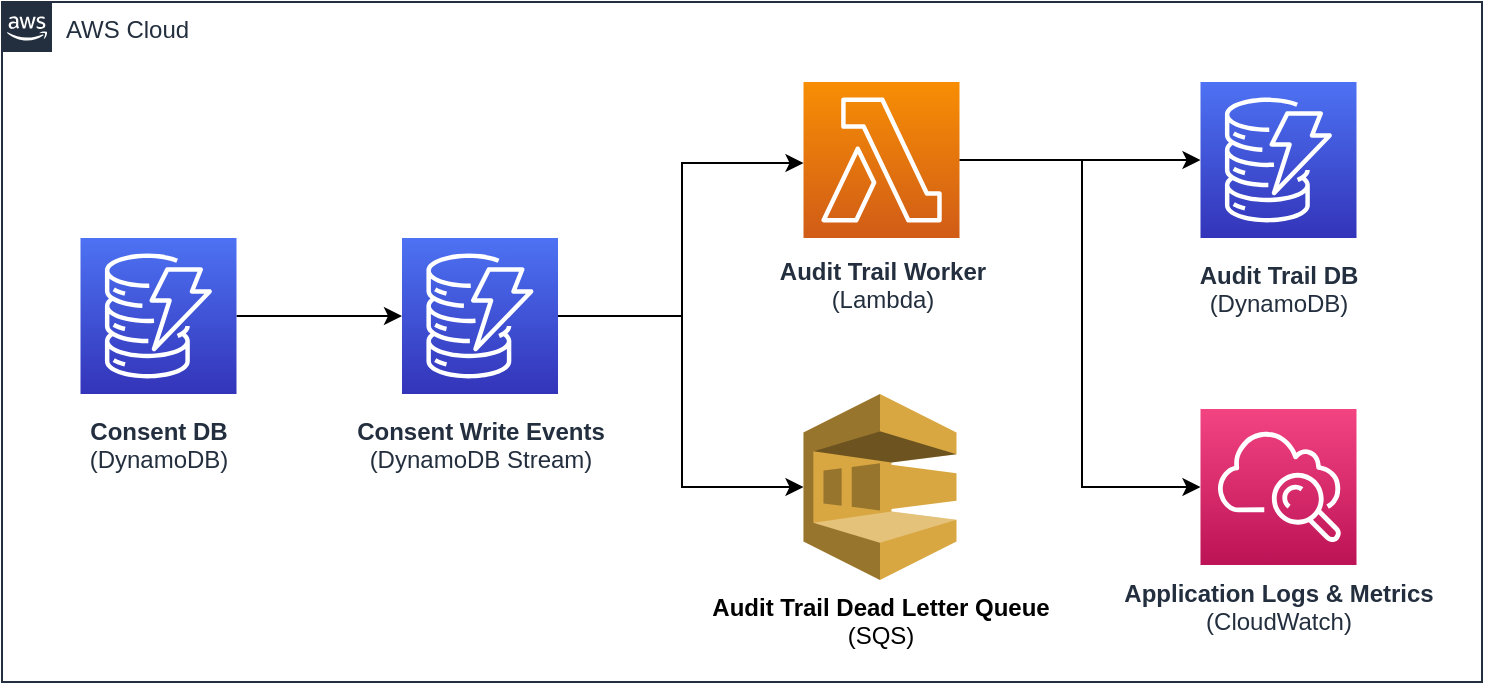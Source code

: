<mxfile version="24.6.4" type="device" pages="5">
  <diagram id="Ht1M8jgEwFfnCIfOTk4-" name="DynamoDB Stream Option">
    <mxGraphModel dx="1050" dy="511" grid="1" gridSize="10" guides="1" tooltips="1" connect="1" arrows="1" fold="1" page="1" pageScale="1" pageWidth="1169" pageHeight="827" math="0" shadow="0">
      <root>
        <mxCell id="0" />
        <mxCell id="1" parent="0" />
        <mxCell id="GD8RWetTdTd3yLx-q4zy-2" value="AWS Cloud" style="points=[[0,0],[0.25,0],[0.5,0],[0.75,0],[1,0],[1,0.25],[1,0.5],[1,0.75],[1,1],[0.75,1],[0.5,1],[0.25,1],[0,1],[0,0.75],[0,0.5],[0,0.25]];outlineConnect=0;gradientColor=none;html=1;whiteSpace=wrap;fontSize=12;fontStyle=0;container=1;pointerEvents=0;collapsible=0;recursiveResize=0;shape=mxgraph.aws4.group;grIcon=mxgraph.aws4.group_aws_cloud_alt;strokeColor=#232F3E;fillColor=none;verticalAlign=top;align=left;spacingLeft=30;fontColor=#232F3E;dashed=0;" parent="1" vertex="1">
          <mxGeometry x="40" y="40" width="740" height="340" as="geometry" />
        </mxCell>
        <mxCell id="EjMKMVdWJRHREz_ccZ0R-16" style="edgeStyle=orthogonalEdgeStyle;rounded=0;orthogonalLoop=1;jettySize=auto;html=1;" edge="1" parent="GD8RWetTdTd3yLx-q4zy-2" source="UEzPUAAOIrF-is8g5C7q-113" target="UEzPUAAOIrF-is8g5C7q-121">
          <mxGeometry relative="1" as="geometry">
            <Array as="points">
              <mxPoint x="540" y="79.5" />
              <mxPoint x="540" y="242.5" />
            </Array>
          </mxGeometry>
        </mxCell>
        <mxCell id="EjMKMVdWJRHREz_ccZ0R-17" style="edgeStyle=orthogonalEdgeStyle;rounded=0;orthogonalLoop=1;jettySize=auto;html=1;" edge="1" parent="GD8RWetTdTd3yLx-q4zy-2" source="UEzPUAAOIrF-is8g5C7q-113" target="EjMKMVdWJRHREz_ccZ0R-4">
          <mxGeometry relative="1" as="geometry" />
        </mxCell>
        <mxCell id="UEzPUAAOIrF-is8g5C7q-113" value="&lt;b&gt;Audit Trail &lt;/b&gt;&lt;b&gt;Worker&lt;/b&gt;&lt;br&gt;&lt;div&gt;(Lambda)&lt;/div&gt;" style="outlineConnect=0;fontColor=#232F3E;gradientColor=#F78E04;gradientDirection=north;fillColor=#D05C17;strokeColor=#ffffff;dashed=0;verticalLabelPosition=bottom;verticalAlign=top;align=center;html=1;fontSize=12;fontStyle=0;aspect=fixed;shape=mxgraph.aws4.resourceIcon;resIcon=mxgraph.aws4.lambda;labelBackgroundColor=#ffffff;spacingTop=3;" parent="GD8RWetTdTd3yLx-q4zy-2" vertex="1">
          <mxGeometry x="400.75" y="40" width="78" height="78" as="geometry" />
        </mxCell>
        <mxCell id="EjMKMVdWJRHREz_ccZ0R-2" style="edgeStyle=orthogonalEdgeStyle;rounded=0;orthogonalLoop=1;jettySize=auto;html=1;" edge="1" parent="GD8RWetTdTd3yLx-q4zy-2" source="UEzPUAAOIrF-is8g5C7q-119" target="EjMKMVdWJRHREz_ccZ0R-1">
          <mxGeometry relative="1" as="geometry" />
        </mxCell>
        <mxCell id="UEzPUAAOIrF-is8g5C7q-119" value="&lt;div&gt;&lt;b&gt;Consent DB&lt;/b&gt;&lt;br&gt;&lt;/div&gt;&lt;div&gt;(DynamoDB)&lt;/div&gt;" style="outlineConnect=0;fontColor=#232F3E;gradientColor=#4D72F3;gradientDirection=north;fillColor=#3334B9;strokeColor=#ffffff;dashed=0;verticalLabelPosition=bottom;verticalAlign=top;align=center;html=1;fontSize=12;fontStyle=0;aspect=fixed;shape=mxgraph.aws4.resourceIcon;resIcon=mxgraph.aws4.dynamodb;labelBackgroundColor=#ffffff;spacingTop=5;" parent="GD8RWetTdTd3yLx-q4zy-2" vertex="1">
          <mxGeometry x="39.25" y="118" width="78" height="78" as="geometry" />
        </mxCell>
        <mxCell id="UEzPUAAOIrF-is8g5C7q-121" value="&lt;div&gt;&lt;b&gt;Application Logs &amp;amp; Metrics&lt;/b&gt;&lt;br&gt;&lt;/div&gt;&lt;div&gt;(CloudWatch)&lt;/div&gt;" style="outlineConnect=0;fontColor=#232F3E;gradientColor=#F34482;gradientDirection=north;fillColor=#BC1356;strokeColor=#ffffff;dashed=0;verticalLabelPosition=bottom;verticalAlign=top;align=center;html=1;fontSize=12;fontStyle=0;aspect=fixed;shape=mxgraph.aws4.resourceIcon;resIcon=mxgraph.aws4.cloudwatch;labelBackgroundColor=#ffffff;" parent="GD8RWetTdTd3yLx-q4zy-2" vertex="1">
          <mxGeometry x="599.25" y="203.5" width="78" height="78" as="geometry" />
        </mxCell>
        <mxCell id="EjMKMVdWJRHREz_ccZ0R-13" style="edgeStyle=orthogonalEdgeStyle;rounded=0;orthogonalLoop=1;jettySize=auto;html=1;" edge="1" parent="GD8RWetTdTd3yLx-q4zy-2" source="EjMKMVdWJRHREz_ccZ0R-1" target="UEzPUAAOIrF-is8g5C7q-113">
          <mxGeometry relative="1" as="geometry">
            <Array as="points">
              <mxPoint x="340" y="157.5" />
              <mxPoint x="340" y="80.5" />
            </Array>
          </mxGeometry>
        </mxCell>
        <mxCell id="EjMKMVdWJRHREz_ccZ0R-14" style="edgeStyle=orthogonalEdgeStyle;rounded=0;orthogonalLoop=1;jettySize=auto;html=1;" edge="1" parent="GD8RWetTdTd3yLx-q4zy-2" source="EjMKMVdWJRHREz_ccZ0R-1" target="EjMKMVdWJRHREz_ccZ0R-6">
          <mxGeometry relative="1" as="geometry">
            <Array as="points">
              <mxPoint x="340" y="157.5" />
              <mxPoint x="340" y="242.5" />
            </Array>
          </mxGeometry>
        </mxCell>
        <mxCell id="EjMKMVdWJRHREz_ccZ0R-1" value="&lt;div&gt;&lt;b&gt;Consent Write Events&lt;/b&gt;&lt;br&gt;&lt;/div&gt;&lt;div&gt;(DynamoDB Stream)&lt;/div&gt;" style="outlineConnect=0;fontColor=#232F3E;gradientColor=#4D72F3;gradientDirection=north;fillColor=#3334B9;strokeColor=#ffffff;dashed=0;verticalLabelPosition=bottom;verticalAlign=top;align=center;html=1;fontSize=12;fontStyle=0;aspect=fixed;shape=mxgraph.aws4.resourceIcon;resIcon=mxgraph.aws4.dynamodb;labelBackgroundColor=#ffffff;spacingTop=5;" vertex="1" parent="GD8RWetTdTd3yLx-q4zy-2">
          <mxGeometry x="200.0" y="118" width="78" height="78" as="geometry" />
        </mxCell>
        <mxCell id="EjMKMVdWJRHREz_ccZ0R-4" value="&lt;b&gt;Audit Trail DB&lt;/b&gt;&lt;br&gt;&lt;div&gt;(DynamoDB)&lt;/div&gt;" style="outlineConnect=0;fontColor=#232F3E;gradientColor=#4D72F3;gradientDirection=north;fillColor=#3334B9;strokeColor=#ffffff;dashed=0;verticalLabelPosition=bottom;verticalAlign=top;align=center;html=1;fontSize=12;fontStyle=0;aspect=fixed;shape=mxgraph.aws4.resourceIcon;resIcon=mxgraph.aws4.dynamodb;labelBackgroundColor=#ffffff;spacingTop=5;" vertex="1" parent="GD8RWetTdTd3yLx-q4zy-2">
          <mxGeometry x="599.25" y="40" width="78" height="78" as="geometry" />
        </mxCell>
        <mxCell id="EjMKMVdWJRHREz_ccZ0R-6" value="&lt;div&gt;&lt;b&gt;Audit Trail Dead Letter Queue&lt;br&gt;&lt;/b&gt;&lt;/div&gt;&lt;div&gt;(SQS)&lt;b&gt;&lt;br&gt;&lt;/b&gt;&lt;/div&gt;" style="outlineConnect=0;dashed=0;verticalLabelPosition=bottom;verticalAlign=top;align=center;html=1;shape=mxgraph.aws3.sqs;fillColor=#D9A741;gradientColor=none;" vertex="1" parent="GD8RWetTdTd3yLx-q4zy-2">
          <mxGeometry x="400.75" y="196" width="76.5" height="93" as="geometry" />
        </mxCell>
      </root>
    </mxGraphModel>
  </diagram>
  <diagram id="uODOuoJlDrn1Rt0_Uopw" name="Kinesis Data Stream Option">
    <mxGraphModel dx="1050" dy="511" grid="1" gridSize="10" guides="1" tooltips="1" connect="1" arrows="1" fold="1" page="1" pageScale="1" pageWidth="850" pageHeight="1100" math="0" shadow="0">
      <root>
        <mxCell id="0" />
        <mxCell id="1" parent="0" />
        <mxCell id="iQAo6v7Sjeovjz6BiHLI-1" value="AWS Cloud" style="points=[[0,0],[0.25,0],[0.5,0],[0.75,0],[1,0],[1,0.25],[1,0.5],[1,0.75],[1,1],[0.75,1],[0.5,1],[0.25,1],[0,1],[0,0.75],[0,0.5],[0,0.25]];outlineConnect=0;gradientColor=none;html=1;whiteSpace=wrap;fontSize=12;fontStyle=0;container=1;pointerEvents=0;collapsible=0;recursiveResize=0;shape=mxgraph.aws4.group;grIcon=mxgraph.aws4.group_aws_cloud_alt;strokeColor=#232F3E;fillColor=none;verticalAlign=top;align=left;spacingLeft=30;fontColor=#232F3E;dashed=0;" vertex="1" parent="1">
          <mxGeometry x="40" y="40" width="740" height="340" as="geometry" />
        </mxCell>
        <mxCell id="iQAo6v7Sjeovjz6BiHLI-2" style="edgeStyle=orthogonalEdgeStyle;rounded=0;orthogonalLoop=1;jettySize=auto;html=1;" edge="1" parent="iQAo6v7Sjeovjz6BiHLI-1" source="iQAo6v7Sjeovjz6BiHLI-4" target="iQAo6v7Sjeovjz6BiHLI-7">
          <mxGeometry relative="1" as="geometry">
            <Array as="points">
              <mxPoint x="540" y="79.5" />
              <mxPoint x="540" y="242.5" />
            </Array>
          </mxGeometry>
        </mxCell>
        <mxCell id="iQAo6v7Sjeovjz6BiHLI-3" style="edgeStyle=orthogonalEdgeStyle;rounded=0;orthogonalLoop=1;jettySize=auto;html=1;" edge="1" parent="iQAo6v7Sjeovjz6BiHLI-1" source="iQAo6v7Sjeovjz6BiHLI-4" target="iQAo6v7Sjeovjz6BiHLI-11">
          <mxGeometry relative="1" as="geometry" />
        </mxCell>
        <mxCell id="iQAo6v7Sjeovjz6BiHLI-4" value="&lt;b&gt;Audit Trail &lt;/b&gt;&lt;b&gt;Worker&lt;/b&gt;&lt;br&gt;&lt;div&gt;(Lambda)&lt;/div&gt;" style="outlineConnect=0;fontColor=#232F3E;gradientColor=#F78E04;gradientDirection=north;fillColor=#D05C17;strokeColor=#ffffff;dashed=0;verticalLabelPosition=bottom;verticalAlign=top;align=center;html=1;fontSize=12;fontStyle=0;aspect=fixed;shape=mxgraph.aws4.resourceIcon;resIcon=mxgraph.aws4.lambda;labelBackgroundColor=#ffffff;spacingTop=3;" vertex="1" parent="iQAo6v7Sjeovjz6BiHLI-1">
          <mxGeometry x="400.75" y="40" width="78" height="78" as="geometry" />
        </mxCell>
        <mxCell id="iQAo6v7Sjeovjz6BiHLI-5" style="edgeStyle=orthogonalEdgeStyle;rounded=0;orthogonalLoop=1;jettySize=auto;html=1;" edge="1" parent="iQAo6v7Sjeovjz6BiHLI-1" source="iQAo6v7Sjeovjz6BiHLI-6">
          <mxGeometry relative="1" as="geometry">
            <mxPoint x="200.0" y="157" as="targetPoint" />
          </mxGeometry>
        </mxCell>
        <mxCell id="iQAo6v7Sjeovjz6BiHLI-6" value="&lt;div&gt;&lt;b&gt;Consent DB&lt;/b&gt;&lt;br&gt;&lt;/div&gt;&lt;div&gt;(DynamoDB)&lt;/div&gt;" style="outlineConnect=0;fontColor=#232F3E;gradientColor=#4D72F3;gradientDirection=north;fillColor=#3334B9;strokeColor=#ffffff;dashed=0;verticalLabelPosition=bottom;verticalAlign=top;align=center;html=1;fontSize=12;fontStyle=0;aspect=fixed;shape=mxgraph.aws4.resourceIcon;resIcon=mxgraph.aws4.dynamodb;labelBackgroundColor=#ffffff;spacingTop=5;" vertex="1" parent="iQAo6v7Sjeovjz6BiHLI-1">
          <mxGeometry x="39.25" y="118" width="78" height="78" as="geometry" />
        </mxCell>
        <mxCell id="iQAo6v7Sjeovjz6BiHLI-7" value="&lt;div&gt;&lt;b&gt;Application Logs &amp;amp; Metrics&lt;/b&gt;&lt;br&gt;&lt;/div&gt;&lt;div&gt;(CloudWatch)&lt;/div&gt;" style="outlineConnect=0;fontColor=#232F3E;gradientColor=#F34482;gradientDirection=north;fillColor=#BC1356;strokeColor=#ffffff;dashed=0;verticalLabelPosition=bottom;verticalAlign=top;align=center;html=1;fontSize=12;fontStyle=0;aspect=fixed;shape=mxgraph.aws4.resourceIcon;resIcon=mxgraph.aws4.cloudwatch;labelBackgroundColor=#ffffff;" vertex="1" parent="iQAo6v7Sjeovjz6BiHLI-1">
          <mxGeometry x="599.25" y="203.5" width="78" height="78" as="geometry" />
        </mxCell>
        <mxCell id="iQAo6v7Sjeovjz6BiHLI-8" style="edgeStyle=orthogonalEdgeStyle;rounded=0;orthogonalLoop=1;jettySize=auto;html=1;" edge="1" parent="iQAo6v7Sjeovjz6BiHLI-1" target="iQAo6v7Sjeovjz6BiHLI-4">
          <mxGeometry relative="1" as="geometry">
            <Array as="points">
              <mxPoint x="340" y="157.5" />
              <mxPoint x="340" y="80.5" />
            </Array>
            <mxPoint x="278.0" y="157" as="sourcePoint" />
          </mxGeometry>
        </mxCell>
        <mxCell id="iQAo6v7Sjeovjz6BiHLI-9" style="edgeStyle=orthogonalEdgeStyle;rounded=0;orthogonalLoop=1;jettySize=auto;html=1;" edge="1" parent="iQAo6v7Sjeovjz6BiHLI-1" target="iQAo6v7Sjeovjz6BiHLI-12">
          <mxGeometry relative="1" as="geometry">
            <Array as="points">
              <mxPoint x="340" y="157.5" />
              <mxPoint x="340" y="242.5" />
            </Array>
            <mxPoint x="278.0" y="157" as="sourcePoint" />
          </mxGeometry>
        </mxCell>
        <mxCell id="iQAo6v7Sjeovjz6BiHLI-11" value="&lt;b&gt;Audit Trail DB&lt;/b&gt;&lt;br&gt;&lt;div&gt;(DynamoDB)&lt;/div&gt;" style="outlineConnect=0;fontColor=#232F3E;gradientColor=#4D72F3;gradientDirection=north;fillColor=#3334B9;strokeColor=#ffffff;dashed=0;verticalLabelPosition=bottom;verticalAlign=top;align=center;html=1;fontSize=12;fontStyle=0;aspect=fixed;shape=mxgraph.aws4.resourceIcon;resIcon=mxgraph.aws4.dynamodb;labelBackgroundColor=#ffffff;spacingTop=5;" vertex="1" parent="iQAo6v7Sjeovjz6BiHLI-1">
          <mxGeometry x="599.25" y="40" width="78" height="78" as="geometry" />
        </mxCell>
        <mxCell id="iQAo6v7Sjeovjz6BiHLI-12" value="&lt;div&gt;&lt;b&gt;Audit Trail Dead Letter Queue&lt;br&gt;&lt;/b&gt;&lt;/div&gt;&lt;div&gt;(SQS)&lt;b&gt;&lt;br&gt;&lt;/b&gt;&lt;/div&gt;" style="outlineConnect=0;dashed=0;verticalLabelPosition=bottom;verticalAlign=top;align=center;html=1;shape=mxgraph.aws3.sqs;fillColor=#D9A741;gradientColor=none;" vertex="1" parent="iQAo6v7Sjeovjz6BiHLI-1">
          <mxGeometry x="400.75" y="196" width="76.5" height="93" as="geometry" />
        </mxCell>
        <mxCell id="iQAo6v7Sjeovjz6BiHLI-13" value="&lt;div&gt;&lt;b&gt;Consent Write Events&lt;/b&gt;&lt;/div&gt;&lt;div&gt;(Kinesis Data Stream)&lt;br&gt;&lt;/div&gt;" style="sketch=0;points=[[0,0,0],[0.25,0,0],[0.5,0,0],[0.75,0,0],[1,0,0],[0,1,0],[0.25,1,0],[0.5,1,0],[0.75,1,0],[1,1,0],[0,0.25,0],[0,0.5,0],[0,0.75,0],[1,0.25,0],[1,0.5,0],[1,0.75,0]];outlineConnect=0;fontColor=#232F3E;fillColor=#8C4FFF;strokeColor=#ffffff;dashed=0;verticalLabelPosition=bottom;verticalAlign=top;align=center;html=1;fontSize=12;fontStyle=0;aspect=fixed;shape=mxgraph.aws4.resourceIcon;resIcon=mxgraph.aws4.kinesis_data_streams;" vertex="1" parent="iQAo6v7Sjeovjz6BiHLI-1">
          <mxGeometry x="200" y="118" width="78" height="78" as="geometry" />
        </mxCell>
      </root>
    </mxGraphModel>
  </diagram>
  <diagram id="STIh2894ZWH2USICKIxl" name="Consent API pushing to Audit Trail Lambda">
    <mxGraphModel dx="1050" dy="511" grid="1" gridSize="10" guides="1" tooltips="1" connect="1" arrows="1" fold="1" page="1" pageScale="1" pageWidth="850" pageHeight="1100" math="0" shadow="0">
      <root>
        <mxCell id="0" />
        <mxCell id="1" parent="0" />
        <mxCell id="_4k49aAa9GQFHm0VswzK-1" value="AWS Cloud" style="points=[[0,0],[0.25,0],[0.5,0],[0.75,0],[1,0],[1,0.25],[1,0.5],[1,0.75],[1,1],[0.75,1],[0.5,1],[0.25,1],[0,1],[0,0.75],[0,0.5],[0,0.25]];outlineConnect=0;gradientColor=none;html=1;whiteSpace=wrap;fontSize=12;fontStyle=0;container=1;pointerEvents=0;collapsible=0;recursiveResize=0;shape=mxgraph.aws4.group;grIcon=mxgraph.aws4.group_aws_cloud_alt;strokeColor=#232F3E;fillColor=none;verticalAlign=top;align=left;spacingLeft=30;fontColor=#232F3E;dashed=0;" vertex="1" parent="1">
          <mxGeometry x="40" y="40" width="560" height="470" as="geometry" />
        </mxCell>
        <mxCell id="_4k49aAa9GQFHm0VswzK-3" style="edgeStyle=orthogonalEdgeStyle;rounded=0;orthogonalLoop=1;jettySize=auto;html=1;" edge="1" parent="_4k49aAa9GQFHm0VswzK-1" source="_4k49aAa9GQFHm0VswzK-4" target="_4k49aAa9GQFHm0VswzK-11">
          <mxGeometry relative="1" as="geometry">
            <Array as="points">
              <mxPoint x="360" y="235" />
              <mxPoint x="360" y="79" />
            </Array>
          </mxGeometry>
        </mxCell>
        <mxCell id="_4k49aAa9GQFHm0VswzK-16" style="edgeStyle=orthogonalEdgeStyle;rounded=0;orthogonalLoop=1;jettySize=auto;html=1;" edge="1" parent="_4k49aAa9GQFHm0VswzK-1" source="_4k49aAa9GQFHm0VswzK-4" target="_4k49aAa9GQFHm0VswzK-12">
          <mxGeometry relative="1" as="geometry" />
        </mxCell>
        <mxCell id="_4k49aAa9GQFHm0VswzK-17" style="edgeStyle=orthogonalEdgeStyle;rounded=0;orthogonalLoop=1;jettySize=auto;html=1;" edge="1" parent="_4k49aAa9GQFHm0VswzK-1" source="_4k49aAa9GQFHm0VswzK-4" target="_4k49aAa9GQFHm0VswzK-7">
          <mxGeometry relative="1" as="geometry">
            <Array as="points">
              <mxPoint x="360" y="235" />
              <mxPoint x="360" y="379" />
            </Array>
          </mxGeometry>
        </mxCell>
        <mxCell id="_4k49aAa9GQFHm0VswzK-4" value="&lt;b&gt;Audit Trail &lt;/b&gt;&lt;b&gt;Worker&lt;/b&gt;&lt;br&gt;&lt;div&gt;(Lambda)&lt;/div&gt;" style="outlineConnect=0;fontColor=#232F3E;gradientColor=#F78E04;gradientDirection=north;fillColor=#D05C17;strokeColor=#ffffff;dashed=0;verticalLabelPosition=bottom;verticalAlign=top;align=center;html=1;fontSize=12;fontStyle=0;aspect=fixed;shape=mxgraph.aws4.resourceIcon;resIcon=mxgraph.aws4.lambda;labelBackgroundColor=#ffffff;spacingTop=3;" vertex="1" parent="_4k49aAa9GQFHm0VswzK-1">
          <mxGeometry x="230" y="196" width="78" height="78" as="geometry" />
        </mxCell>
        <mxCell id="_4k49aAa9GQFHm0VswzK-6" value="&lt;div&gt;&lt;b&gt;Consent DB&lt;/b&gt;&lt;br&gt;&lt;/div&gt;&lt;div&gt;(DynamoDB)&lt;/div&gt;" style="outlineConnect=0;fontColor=#232F3E;gradientColor=#4D72F3;gradientDirection=north;fillColor=#3334B9;strokeColor=#ffffff;dashed=0;verticalLabelPosition=bottom;verticalAlign=top;align=center;html=1;fontSize=12;fontStyle=0;aspect=fixed;shape=mxgraph.aws4.resourceIcon;resIcon=mxgraph.aws4.dynamodb;labelBackgroundColor=#ffffff;spacingTop=5;" vertex="1" parent="_4k49aAa9GQFHm0VswzK-1">
          <mxGeometry x="230.0" y="40" width="78" height="78" as="geometry" />
        </mxCell>
        <mxCell id="_4k49aAa9GQFHm0VswzK-14" style="edgeStyle=orthogonalEdgeStyle;rounded=0;orthogonalLoop=1;jettySize=auto;html=1;" edge="1" parent="_4k49aAa9GQFHm0VswzK-1" source="_4k49aAa9GQFHm0VswzK-13" target="_4k49aAa9GQFHm0VswzK-6">
          <mxGeometry relative="1" as="geometry" />
        </mxCell>
        <mxCell id="_4k49aAa9GQFHm0VswzK-15" style="edgeStyle=orthogonalEdgeStyle;rounded=0;orthogonalLoop=1;jettySize=auto;html=1;" edge="1" parent="_4k49aAa9GQFHm0VswzK-1" source="_4k49aAa9GQFHm0VswzK-13" target="_4k49aAa9GQFHm0VswzK-4">
          <mxGeometry relative="1" as="geometry" />
        </mxCell>
        <mxCell id="_4k49aAa9GQFHm0VswzK-13" value="&lt;b&gt;Consent Management API &lt;/b&gt;&lt;b&gt;Worker&lt;/b&gt;&lt;br&gt;&lt;div&gt;(Lambda)&lt;/div&gt;" style="outlineConnect=0;fontColor=#232F3E;gradientColor=#F78E04;gradientDirection=north;fillColor=#D05C17;strokeColor=#ffffff;dashed=0;verticalLabelPosition=bottom;verticalAlign=top;align=center;html=1;fontSize=12;fontStyle=0;aspect=fixed;shape=mxgraph.aws4.resourceIcon;resIcon=mxgraph.aws4.lambda;labelBackgroundColor=none;spacingTop=3;" vertex="1" parent="_4k49aAa9GQFHm0VswzK-1">
          <mxGeometry x="70" y="118" width="78" height="78" as="geometry" />
        </mxCell>
        <mxCell id="_4k49aAa9GQFHm0VswzK-11" value="&lt;b&gt;Audit Trail DB&lt;/b&gt;&lt;br&gt;&lt;div&gt;(DynamoDB)&lt;/div&gt;" style="outlineConnect=0;fontColor=#232F3E;gradientColor=#4D72F3;gradientDirection=north;fillColor=#3334B9;strokeColor=#ffffff;dashed=0;verticalLabelPosition=bottom;verticalAlign=top;align=center;html=1;fontSize=12;fontStyle=0;aspect=fixed;shape=mxgraph.aws4.resourceIcon;resIcon=mxgraph.aws4.dynamodb;labelBackgroundColor=#ffffff;spacingTop=5;" vertex="1" parent="_4k49aAa9GQFHm0VswzK-1">
          <mxGeometry x="420.0" y="40" width="78" height="78" as="geometry" />
        </mxCell>
        <mxCell id="_4k49aAa9GQFHm0VswzK-12" value="&lt;div&gt;&lt;b&gt;Audit Trail Dead Letter Queue&lt;br&gt;&lt;/b&gt;&lt;/div&gt;&lt;div&gt;(SQS)&lt;b&gt;&lt;br&gt;&lt;/b&gt;&lt;/div&gt;" style="outlineConnect=0;dashed=0;verticalLabelPosition=bottom;verticalAlign=top;align=center;html=1;shape=mxgraph.aws3.sqs;fillColor=#D9A741;gradientColor=none;" vertex="1" parent="_4k49aAa9GQFHm0VswzK-1">
          <mxGeometry x="420.75" y="188.5" width="76.5" height="93" as="geometry" />
        </mxCell>
        <mxCell id="_4k49aAa9GQFHm0VswzK-7" value="&lt;div&gt;&lt;b&gt;Application Logs &amp;amp; Metrics&lt;/b&gt;&lt;br&gt;&lt;/div&gt;&lt;div&gt;(CloudWatch)&lt;/div&gt;" style="outlineConnect=0;fontColor=#232F3E;gradientColor=#F34482;gradientDirection=north;fillColor=#BC1356;strokeColor=#ffffff;dashed=0;verticalLabelPosition=bottom;verticalAlign=top;align=center;html=1;fontSize=12;fontStyle=0;aspect=fixed;shape=mxgraph.aws4.resourceIcon;resIcon=mxgraph.aws4.cloudwatch;labelBackgroundColor=#ffffff;" vertex="1" parent="_4k49aAa9GQFHm0VswzK-1">
          <mxGeometry x="420.0" y="340" width="78" height="78" as="geometry" />
        </mxCell>
      </root>
    </mxGraphModel>
  </diagram>
  <diagram id="aw5Ax3et4fmG9gD_uB_o" name="Consent API pushing to Audit Trail queue">
    <mxGraphModel dx="1050" dy="511" grid="1" gridSize="10" guides="1" tooltips="1" connect="1" arrows="1" fold="1" page="1" pageScale="1" pageWidth="850" pageHeight="1100" math="0" shadow="0">
      <root>
        <mxCell id="0" />
        <mxCell id="1" parent="0" />
        <mxCell id="pkXrTUbYJYayfPbyIxpu-1" value="AWS Cloud" style="points=[[0,0],[0.25,0],[0.5,0],[0.75,0],[1,0],[1,0.25],[1,0.5],[1,0.75],[1,1],[0.75,1],[0.5,1],[0.25,1],[0,1],[0,0.75],[0,0.5],[0,0.25]];outlineConnect=0;gradientColor=none;html=1;whiteSpace=wrap;fontSize=12;fontStyle=0;container=1;pointerEvents=0;collapsible=0;recursiveResize=0;shape=mxgraph.aws4.group;grIcon=mxgraph.aws4.group_aws_cloud_alt;strokeColor=#232F3E;fillColor=none;verticalAlign=top;align=left;spacingLeft=30;fontColor=#232F3E;dashed=0;" vertex="1" parent="1">
          <mxGeometry x="40" y="40" width="690" height="410" as="geometry" />
        </mxCell>
        <mxCell id="pkXrTUbYJYayfPbyIxpu-6" value="&lt;div&gt;&lt;b&gt;Consent DB&lt;/b&gt;&lt;br&gt;&lt;/div&gt;&lt;div&gt;(DynamoDB)&lt;/div&gt;" style="outlineConnect=0;fontColor=#232F3E;gradientColor=#4D72F3;gradientDirection=north;fillColor=#3334B9;strokeColor=#ffffff;dashed=0;verticalLabelPosition=bottom;verticalAlign=top;align=center;html=1;fontSize=12;fontStyle=0;aspect=fixed;shape=mxgraph.aws4.resourceIcon;resIcon=mxgraph.aws4.dynamodb;labelBackgroundColor=#ffffff;spacingTop=5;" vertex="1" parent="pkXrTUbYJYayfPbyIxpu-1">
          <mxGeometry x="240.0" y="40" width="78" height="78" as="geometry" />
        </mxCell>
        <mxCell id="pkXrTUbYJYayfPbyIxpu-7" style="edgeStyle=orthogonalEdgeStyle;rounded=0;orthogonalLoop=1;jettySize=auto;html=1;" edge="1" parent="pkXrTUbYJYayfPbyIxpu-1" source="pkXrTUbYJYayfPbyIxpu-9" target="pkXrTUbYJYayfPbyIxpu-6">
          <mxGeometry relative="1" as="geometry">
            <Array as="points">
              <mxPoint x="190" y="157" />
              <mxPoint x="190" y="79" />
            </Array>
          </mxGeometry>
        </mxCell>
        <mxCell id="pkXrTUbYJYayfPbyIxpu-9" value="&lt;b&gt;Consent Management API &lt;/b&gt;&lt;b&gt;Worker&lt;/b&gt;&lt;br&gt;&lt;div&gt;(Lambda)&lt;/div&gt;" style="outlineConnect=0;fontColor=#232F3E;gradientColor=#F78E04;gradientDirection=north;fillColor=#D05C17;strokeColor=#ffffff;dashed=0;verticalLabelPosition=bottom;verticalAlign=top;align=center;html=1;fontSize=12;fontStyle=0;aspect=fixed;shape=mxgraph.aws4.resourceIcon;resIcon=mxgraph.aws4.lambda;labelBackgroundColor=none;spacingTop=3;" vertex="1" parent="pkXrTUbYJYayfPbyIxpu-1">
          <mxGeometry x="70" y="118" width="78" height="78" as="geometry" />
        </mxCell>
        <mxCell id="pkXrTUbYJYayfPbyIxpu-13" style="edgeStyle=orthogonalEdgeStyle;rounded=0;orthogonalLoop=1;jettySize=auto;html=1;" edge="1" parent="pkXrTUbYJYayfPbyIxpu-1" source="pkXrTUbYJYayfPbyIxpu-11" target="pkXrTUbYJYayfPbyIxpu-5">
          <mxGeometry relative="1" as="geometry" />
        </mxCell>
        <mxCell id="pkXrTUbYJYayfPbyIxpu-11" value="&lt;div&gt;&lt;b&gt;Audit Trail Queue&lt;br&gt;&lt;/b&gt;&lt;/div&gt;&lt;div&gt;(SQS)&lt;b&gt;&lt;br&gt;&lt;/b&gt;&lt;/div&gt;" style="outlineConnect=0;dashed=0;verticalLabelPosition=bottom;verticalAlign=top;align=center;html=1;shape=mxgraph.aws3.sqs;fillColor=#D9A741;gradientColor=none;" vertex="1" parent="pkXrTUbYJYayfPbyIxpu-1">
          <mxGeometry x="240.75" y="188.5" width="76.5" height="93" as="geometry" />
        </mxCell>
        <mxCell id="pkXrTUbYJYayfPbyIxpu-8" style="edgeStyle=orthogonalEdgeStyle;rounded=0;orthogonalLoop=1;jettySize=auto;html=1;" edge="1" parent="pkXrTUbYJYayfPbyIxpu-1" source="pkXrTUbYJYayfPbyIxpu-9" target="pkXrTUbYJYayfPbyIxpu-11">
          <mxGeometry relative="1" as="geometry">
            <Array as="points">
              <mxPoint x="190" y="157" />
              <mxPoint x="190" y="235" />
            </Array>
          </mxGeometry>
        </mxCell>
        <mxCell id="pkXrTUbYJYayfPbyIxpu-5" value="&lt;b&gt;Audit Trail &lt;/b&gt;&lt;b&gt;Worker&lt;/b&gt;&lt;br&gt;&lt;div&gt;(Lambda)&lt;/div&gt;" style="outlineConnect=0;fontColor=#232F3E;gradientColor=#F78E04;gradientDirection=north;fillColor=#D05C17;strokeColor=#ffffff;dashed=0;verticalLabelPosition=bottom;verticalAlign=top;align=center;html=1;fontSize=12;fontStyle=0;aspect=fixed;shape=mxgraph.aws4.resourceIcon;resIcon=mxgraph.aws4.lambda;labelBackgroundColor=#ffffff;spacingTop=3;" vertex="1" parent="pkXrTUbYJYayfPbyIxpu-1">
          <mxGeometry x="380" y="196" width="78" height="78" as="geometry" />
        </mxCell>
        <mxCell id="pkXrTUbYJYayfPbyIxpu-12" value="&lt;div&gt;&lt;b&gt;Application Logs &amp;amp; Metrics&lt;/b&gt;&lt;br&gt;&lt;/div&gt;&lt;div&gt;(CloudWatch)&lt;/div&gt;" style="outlineConnect=0;fontColor=#232F3E;gradientColor=#F34482;gradientDirection=north;fillColor=#BC1356;strokeColor=#ffffff;dashed=0;verticalLabelPosition=bottom;verticalAlign=top;align=center;html=1;fontSize=12;fontStyle=0;aspect=fixed;shape=mxgraph.aws4.resourceIcon;resIcon=mxgraph.aws4.cloudwatch;labelBackgroundColor=#ffffff;" vertex="1" parent="pkXrTUbYJYayfPbyIxpu-1">
          <mxGeometry x="560.0" y="274" width="78" height="78" as="geometry" />
        </mxCell>
        <mxCell id="pkXrTUbYJYayfPbyIxpu-4" style="edgeStyle=orthogonalEdgeStyle;rounded=0;orthogonalLoop=1;jettySize=auto;html=1;" edge="1" parent="pkXrTUbYJYayfPbyIxpu-1" source="pkXrTUbYJYayfPbyIxpu-5" target="pkXrTUbYJYayfPbyIxpu-12">
          <mxGeometry relative="1" as="geometry">
            <Array as="points">
              <mxPoint x="510" y="235" />
              <mxPoint x="510" y="320" />
            </Array>
          </mxGeometry>
        </mxCell>
        <mxCell id="pkXrTUbYJYayfPbyIxpu-10" value="&lt;b&gt;Audit Trail DB&lt;/b&gt;&lt;br&gt;&lt;div&gt;(DynamoDB)&lt;/div&gt;" style="outlineConnect=0;fontColor=#232F3E;gradientColor=#4D72F3;gradientDirection=north;fillColor=#3334B9;strokeColor=#ffffff;dashed=0;verticalLabelPosition=bottom;verticalAlign=top;align=center;html=1;fontSize=12;fontStyle=0;aspect=fixed;shape=mxgraph.aws4.resourceIcon;resIcon=mxgraph.aws4.dynamodb;labelBackgroundColor=#ffffff;spacingTop=5;" vertex="1" parent="pkXrTUbYJYayfPbyIxpu-1">
          <mxGeometry x="560.0" y="118" width="78" height="78" as="geometry" />
        </mxCell>
        <mxCell id="pkXrTUbYJYayfPbyIxpu-2" style="edgeStyle=orthogonalEdgeStyle;rounded=0;orthogonalLoop=1;jettySize=auto;html=1;" edge="1" parent="pkXrTUbYJYayfPbyIxpu-1" source="pkXrTUbYJYayfPbyIxpu-5" target="pkXrTUbYJYayfPbyIxpu-10">
          <mxGeometry relative="1" as="geometry">
            <Array as="points">
              <mxPoint x="510" y="235" />
              <mxPoint x="510" y="160" />
            </Array>
          </mxGeometry>
        </mxCell>
      </root>
    </mxGraphModel>
  </diagram>
  <diagram id="7U712aQ8Ea8jfO-T_gNR" name="Consent API writing to Audit Trail DB">
    <mxGraphModel dx="1050" dy="511" grid="1" gridSize="10" guides="1" tooltips="1" connect="1" arrows="1" fold="1" page="1" pageScale="1" pageWidth="850" pageHeight="1100" math="0" shadow="0">
      <root>
        <mxCell id="0" />
        <mxCell id="1" parent="0" />
        <mxCell id="bTtNWeI41zkxKcYpNn4g-1" value="AWS Cloud" style="points=[[0,0],[0.25,0],[0.5,0],[0.75,0],[1,0],[1,0.25],[1,0.5],[1,0.75],[1,1],[0.75,1],[0.5,1],[0.25,1],[0,1],[0,0.75],[0,0.5],[0,0.25]];outlineConnect=0;gradientColor=none;html=1;whiteSpace=wrap;fontSize=12;fontStyle=0;container=1;pointerEvents=0;collapsible=0;recursiveResize=0;shape=mxgraph.aws4.group;grIcon=mxgraph.aws4.group_aws_cloud_alt;strokeColor=#232F3E;fillColor=none;verticalAlign=top;align=left;spacingLeft=30;fontColor=#232F3E;dashed=0;" vertex="1" parent="1">
          <mxGeometry x="40" y="40" width="360" height="330" as="geometry" />
        </mxCell>
        <mxCell id="bTtNWeI41zkxKcYpNn4g-2" value="&lt;div&gt;&lt;b&gt;Consent DB&lt;/b&gt;&lt;br&gt;&lt;/div&gt;&lt;div&gt;(DynamoDB)&lt;/div&gt;" style="outlineConnect=0;fontColor=#232F3E;gradientColor=#4D72F3;gradientDirection=north;fillColor=#3334B9;strokeColor=#ffffff;dashed=0;verticalLabelPosition=bottom;verticalAlign=top;align=center;html=1;fontSize=12;fontStyle=0;aspect=fixed;shape=mxgraph.aws4.resourceIcon;resIcon=mxgraph.aws4.dynamodb;labelBackgroundColor=#ffffff;spacingTop=5;" vertex="1" parent="bTtNWeI41zkxKcYpNn4g-1">
          <mxGeometry x="240.0" y="40" width="78" height="78" as="geometry" />
        </mxCell>
        <mxCell id="bTtNWeI41zkxKcYpNn4g-3" style="edgeStyle=orthogonalEdgeStyle;rounded=0;orthogonalLoop=1;jettySize=auto;html=1;" edge="1" parent="bTtNWeI41zkxKcYpNn4g-1" source="bTtNWeI41zkxKcYpNn4g-4" target="bTtNWeI41zkxKcYpNn4g-2">
          <mxGeometry relative="1" as="geometry">
            <Array as="points">
              <mxPoint x="190" y="157" />
              <mxPoint x="190" y="79" />
            </Array>
          </mxGeometry>
        </mxCell>
        <mxCell id="bTtNWeI41zkxKcYpNn4g-4" value="&lt;b&gt;Consent Management API &lt;/b&gt;&lt;b&gt;Worker&lt;/b&gt;&lt;br&gt;&lt;div&gt;(Lambda)&lt;/div&gt;" style="outlineConnect=0;fontColor=#232F3E;gradientColor=#F78E04;gradientDirection=north;fillColor=#D05C17;strokeColor=#ffffff;dashed=0;verticalLabelPosition=bottom;verticalAlign=top;align=center;html=1;fontSize=12;fontStyle=0;aspect=fixed;shape=mxgraph.aws4.resourceIcon;resIcon=mxgraph.aws4.lambda;labelBackgroundColor=none;spacingTop=3;" vertex="1" parent="bTtNWeI41zkxKcYpNn4g-1">
          <mxGeometry x="70" y="118" width="78" height="78" as="geometry" />
        </mxCell>
        <mxCell id="bTtNWeI41zkxKcYpNn4g-7" style="edgeStyle=orthogonalEdgeStyle;rounded=0;orthogonalLoop=1;jettySize=auto;html=1;" edge="1" parent="bTtNWeI41zkxKcYpNn4g-1" source="bTtNWeI41zkxKcYpNn4g-4">
          <mxGeometry relative="1" as="geometry">
            <Array as="points">
              <mxPoint x="190" y="157" />
              <mxPoint x="190" y="235" />
            </Array>
            <mxPoint x="240.75" y="235" as="targetPoint" />
          </mxGeometry>
        </mxCell>
        <mxCell id="bTtNWeI41zkxKcYpNn4g-11" value="&lt;b&gt;Audit Trail DB&lt;/b&gt;&lt;br&gt;&lt;div&gt;(DynamoDB)&lt;/div&gt;" style="outlineConnect=0;fontColor=#232F3E;gradientColor=#4D72F3;gradientDirection=north;fillColor=#3334B9;strokeColor=#ffffff;dashed=0;verticalLabelPosition=bottom;verticalAlign=top;align=center;html=1;fontSize=12;fontStyle=0;aspect=fixed;shape=mxgraph.aws4.resourceIcon;resIcon=mxgraph.aws4.dynamodb;labelBackgroundColor=#ffffff;spacingTop=5;" vertex="1" parent="bTtNWeI41zkxKcYpNn4g-1">
          <mxGeometry x="240.0" y="196" width="78" height="78" as="geometry" />
        </mxCell>
      </root>
    </mxGraphModel>
  </diagram>
</mxfile>
